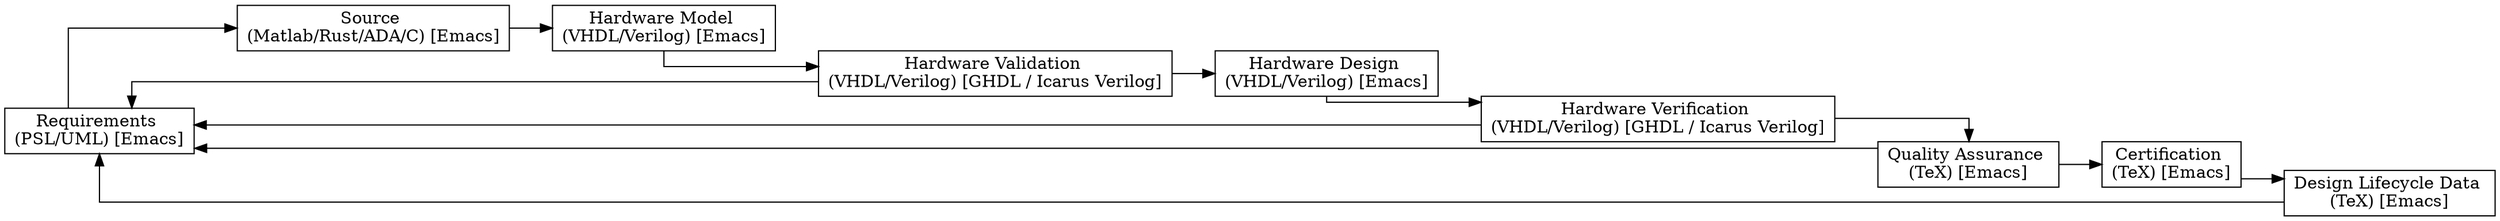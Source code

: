 digraph Project {
  // Introduction
  graph [rankdir = LR, splines=ortho];
  node[shape=record];

  // Blocks
  Requirements[label="Requirements \n(PSL/UML) [Emacs]"];
  Source[label="Source \n(Matlab/Rust/ADA/C) [Emacs]"];
  Model[label="Hardware Model \n(VHDL/Verilog) [Emacs]"];
  Validation[label="Hardware Validation \n(VHDL/Verilog) [GHDL / Icarus Verilog]"];
  Design[label="Hardware Design \n(VHDL/Verilog) [Emacs]"];
  Verification[label="Hardware Verification \n(VHDL/Verilog) [GHDL / Icarus Verilog]"];
  Quality[label="Quality Assurance \n(TeX) [Emacs]"];
  Certification[label="Certification \n(TeX) [Emacs]"];
  Lifecycle[label="Design Lifecycle Data \n(TeX) [Emacs]"];

  // Sequence
  Requirements -> Source;
  Source -> Model;
  Model -> Validation;
  Validation -> Design;
  Design -> Verification;
  Verification -> Quality;
  Quality -> Certification;
  Certification -> Lifecycle;
  Lifecycle -> Requirements;

  // Feedback
  Validation -> Requirements;
  Verification -> Requirements;
  Quality -> Requirements;
}
